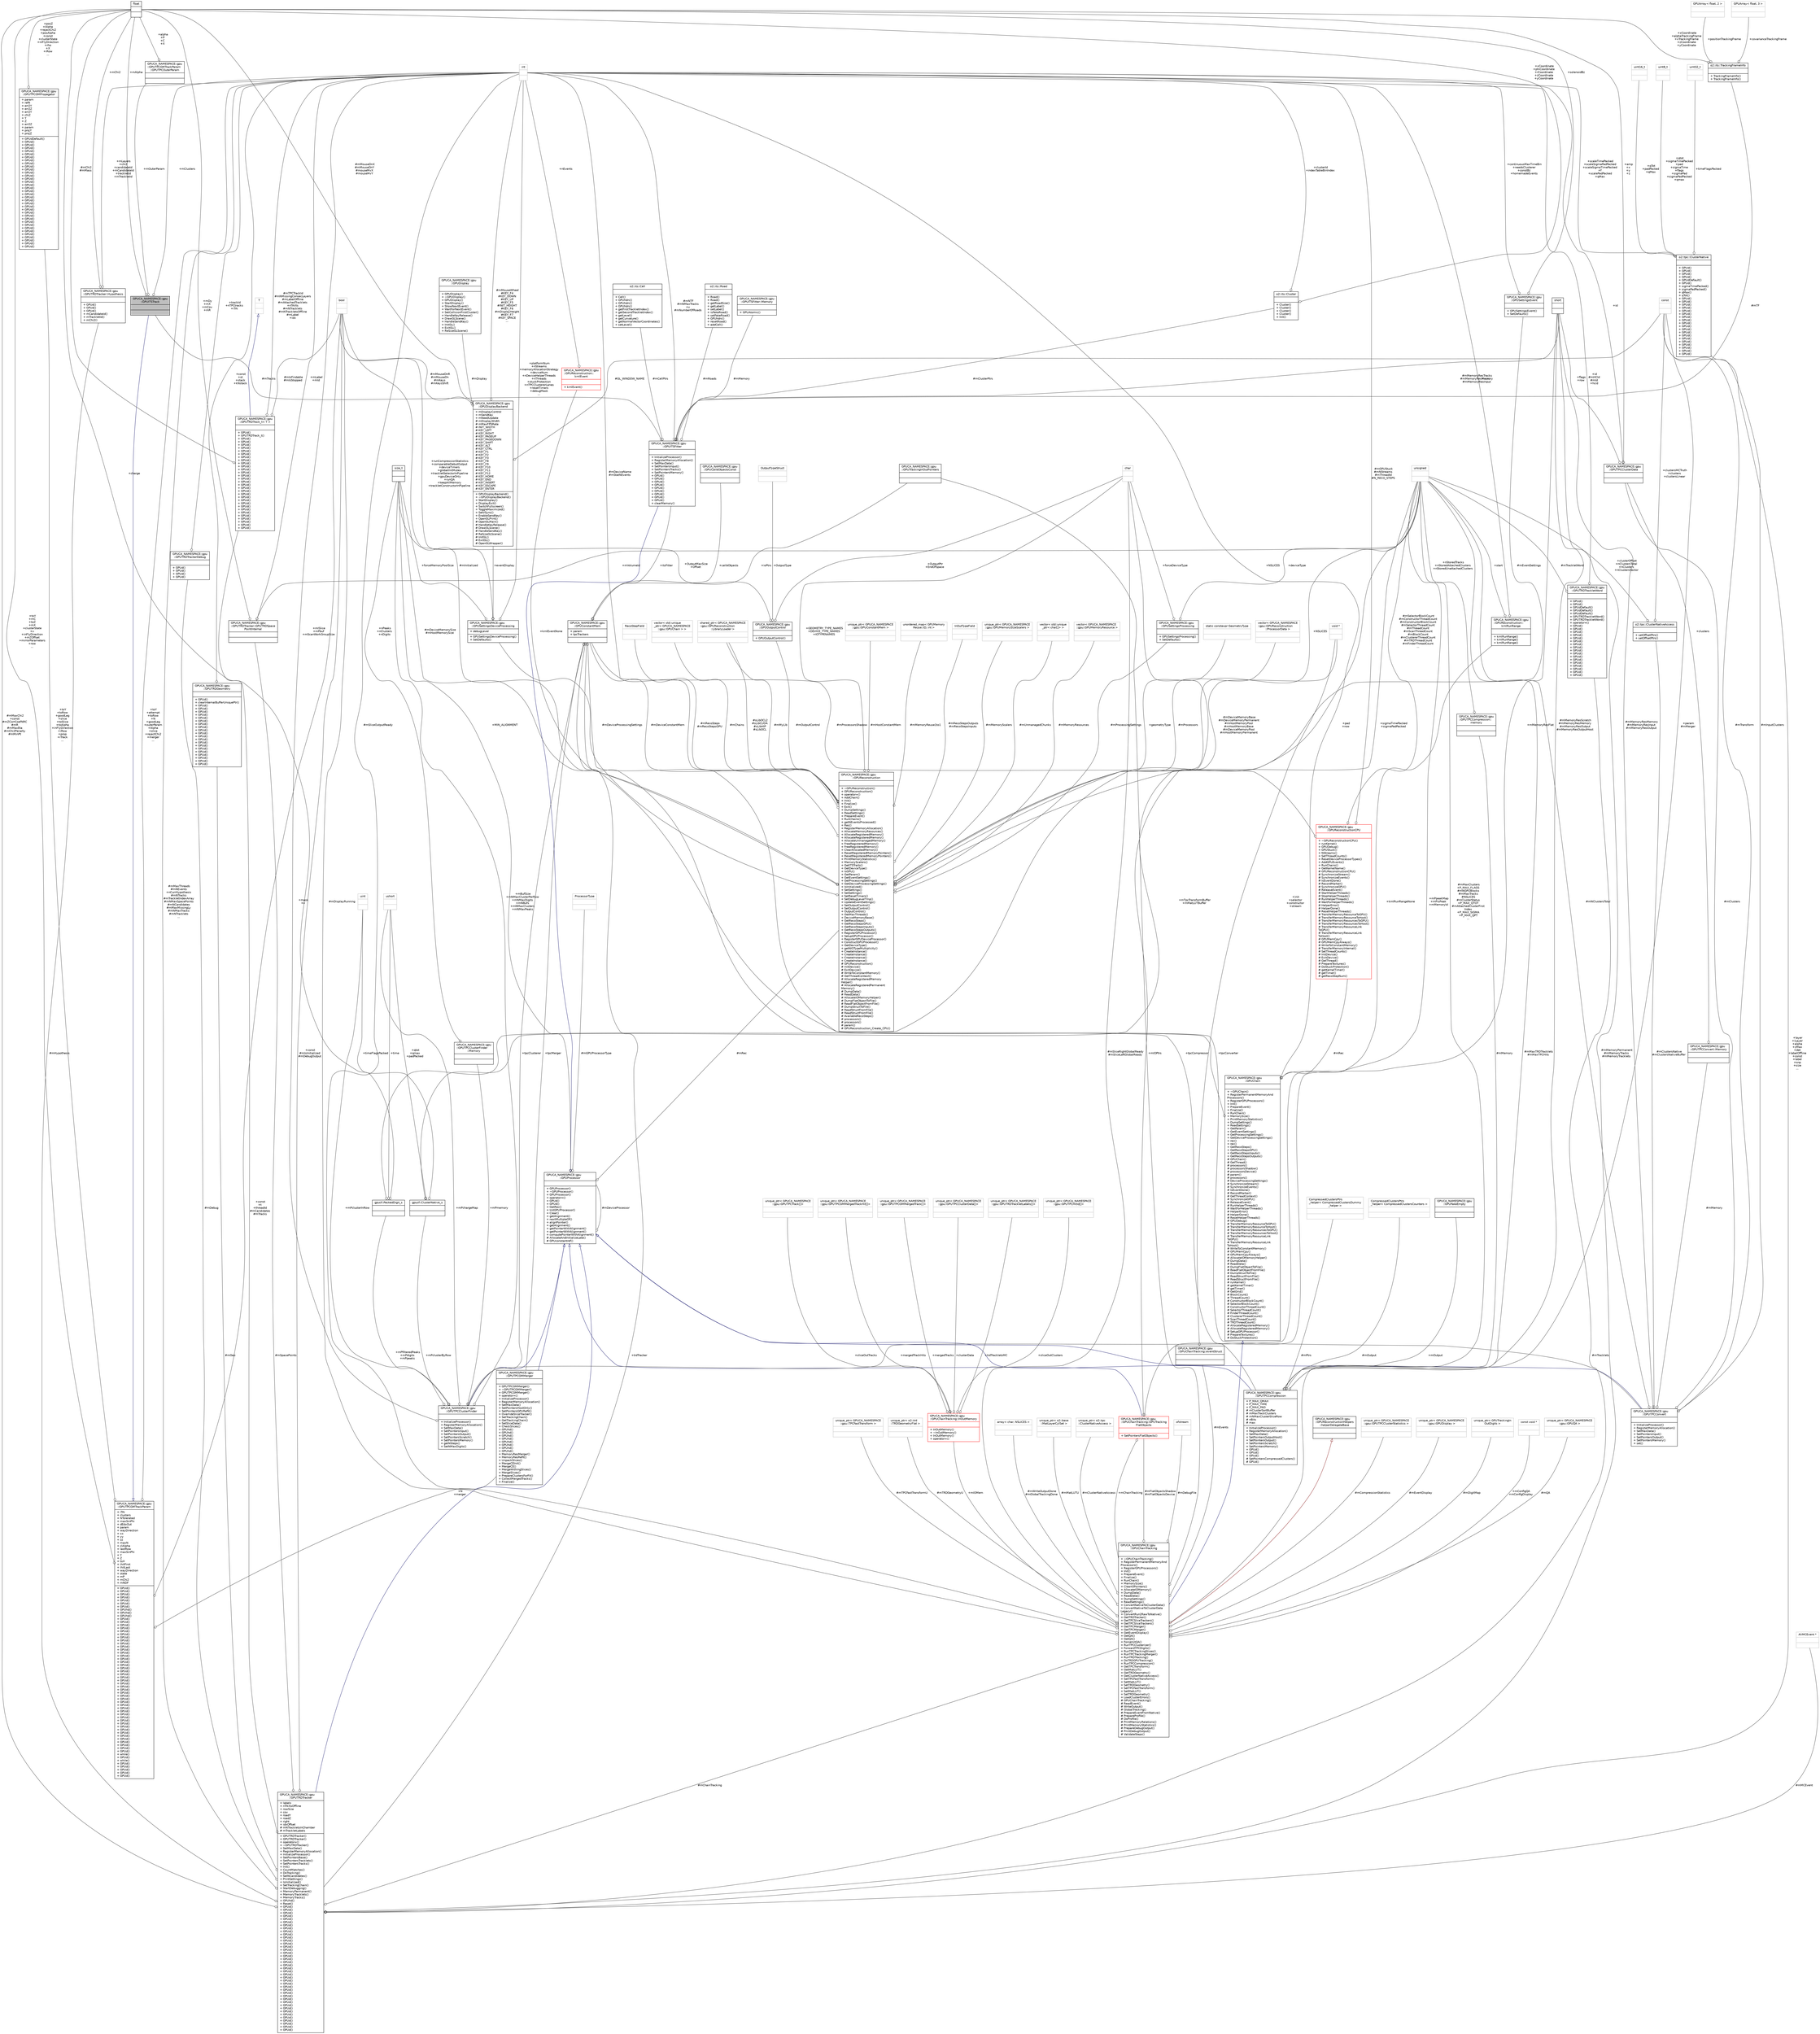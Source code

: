 digraph "GPUCA_NAMESPACE::gpu::GPUITSTrack"
{
 // INTERACTIVE_SVG=YES
  bgcolor="transparent";
  edge [fontname="Helvetica",fontsize="10",labelfontname="Helvetica",labelfontsize="10"];
  node [fontname="Helvetica",fontsize="10",shape=record];
  Node1 [label="{GPUCA_NAMESPACE::gpu\l::GPUITSTrack\n||}",height=0.2,width=0.4,color="black", fillcolor="grey75", style="filled", fontcolor="black"];
  Node2 -> Node1 [dir="back",color="midnightblue",fontsize="10",style="solid",arrowtail="onormal",fontname="Helvetica"];
  Node2 [label="{GPUCA_NAMESPACE::gpu\l::GPUTPCGMTrackParam\n|+ iTrk\l+ clusters\l+ NTolerated\l+ maxSinPhi\l+ dEdxOut\l+ param\l+ wayDirection\l+ xx\l+ yy\l+ zz\l+ maxN\l+ clAlpha\l+ lastRow\l+ maxSinPhi\l+ Y\l+ Z\l+ toX\l+ ihitFirst\l+ ihitLast\l+ wayDirection\l+ state\l+ mP\l+ mChi2\l+ mNDF\l|+ GPUd()\l+ GPUd()\l+ GPUd()\l+ GPUd()\l+ GPUd()\l+ GPUd()\l+ GPUd()\l+ GPUhd()\l+ GPUhd()\l+ GPUhd()\l+ GPUd()\l+ GPUd()\l+ GPUd()\l+ GPUd()\l+ GPUd()\l+ GPUd()\l+ GPUd()\l+ GPUd()\l+ GPUd()\l+ GPUd()\l+ GPUd()\l+ GPUd()\l+ GPUd()\l+ GPUd()\l+ GPUd()\l+ GPUd()\l+ GPUd()\l+ GPUd()\l+ GPUd()\l+ GPUd()\l+ GPUd()\l+ GPUd()\l+ GPUd()\l+ GPUd()\l+ GPUd()\l+ GPUd()\l+ GPUd()\l+ GPUd()\l+ GPUd()\l+ GPUd()\l+ GPUd()\l+ GPUd()\l+ GPUd()\l+ GPUd()\l+ GPUd()\l+ GPUd()\l+ GPUd()\l+ GPUd()\l+ GPUd()\l+ GPUd()\l+ GPUd()\l+ GPUd()\l+ GPUd()\l+ GPUd()\l+ while()\l+ GPUd()\l+ while()\l+ GPUd()\l+ GPUd()\l+ GPUd()\l+ GPUd()\l+ GPUd()\l}",height=0.2,width=0.4,color="black",URL="$df/df6/classGPUCA__NAMESPACE_1_1gpu_1_1GPUTPCGMTrackParam.html"];
  Node3 -> Node2 [color="grey25",fontsize="10",style="solid",label=" +toY\n+toRow\n+goodLeg\n+slice\n+toSlice\n+toAlpha\n+inFlyDirection\n+iRow\n+prop\n+iTrack\n..." ,arrowhead="odiamond",fontname="Helvetica"];
  Node3 [label="{GPUCA_NAMESPACE::gpu\l::GPUTPCGMPropagator\n|+ param\l+ refit\l+ err2Y\l+ err2Z\l+ err2Y\l+ chiZ\l+ Y\l+ Z\l+ err2Z\l+ param\l+ projY\l+ projZ\l|+ GPUdDefault()\l+ GPUd()\l+ GPUd()\l+ GPUd()\l+ GPUd()\l+ GPUd()\l+ GPUd()\l+ GPUd()\l+ GPUd()\l+ GPUd()\l+ GPUd()\l+ GPUd()\l+ GPUd()\l+ GPUd()\l+ GPUd()\l+ GPUd()\l+ GPUd()\l+ GPUd()\l+ GPUd()\l+ GPUd()\l+ GPUd()\l+ GPUd()\l+ GPUd()\l+ GPUd()\l+ GPUd()\l+ GPUd()\l+ GPUd()\l+ GPUd()\l+ GPUd()\l+ GPUd()\l+ GPUd()\l+ GPUd()\l+ GPUd()\l+ GPUd()\l+ GPUd()\l+ GPUd()\l}",height=0.2,width=0.4,color="black",URL="$d8/d01/classGPUCA__NAMESPACE_1_1gpu_1_1GPUTPCGMPropagator.html"];
  Node4 -> Node3 [color="grey25",fontsize="10",style="solid",label=" +posZ\n+Alpha\n+rejectChi2\n+posAlpha\n+const\n+clusterState\n+inFlyDirection\n+rho\n+X\n+iRow\n..." ,arrowhead="odiamond",fontname="Helvetica"];
  Node4 [label="{float\n||}",height=0.2,width=0.4,color="black",URL="$d4/dc3/classfloat.html"];
  Node4 -> Node2 [color="grey25",fontsize="10",style="solid",label=" +toY\n+mC\n+toZ\n+mX\n+clusterState\n+v\n+inFlyDirection\n+mZOffset\n+mirrorParameters\n+row\n..." ,arrowhead="odiamond",fontname="Helvetica"];
  Node5 -> Node2 [color="grey25",fontsize="10",style="solid",label=" +toY\n+attempt\n+toRow\n+N\n+goodLeg\n+outerParam\n+Alpha\n+slice\n+rejectChi2\n+merger\n..." ,arrowhead="odiamond",fontname="Helvetica"];
  Node5 [label="{int\n||}",height=0.2,width=0.4,color="grey75"];
  Node6 -> Node2 [color="grey25",fontsize="10",style="solid",label=" +mask\n+v" ,arrowhead="odiamond",fontname="Helvetica"];
  Node6 [label="{bool\n||}",height=0.2,width=0.4,color="grey75"];
  Node7 -> Node2 [color="grey25",fontsize="10",style="solid",label=" +N\n+merger" ,arrowhead="odiamond",fontname="Helvetica"];
  Node7 [label="{GPUCA_NAMESPACE::gpu\l::GPUTPCGMMerger\n||+ GPUTPCGMMerger()\l+ ~GPUTPCGMMerger()\l+ GPUTPCGMMerger()\l+ operator=()\l+ InitializeProcessor()\l+ RegisterMemoryAllocation()\l+ SetMaxData()\l+ SetPointersHostOnly()\l+ SetPointersGPURefit()\l+ OverrideSliceTracker()\l+ SetTrackingChain()\l+ GetTrackingChain()\l+ SetSliceData()\l+ CheckSlices()\l+ GPUhd()\l+ GPUhd()\l+ GPUhd()\l+ GPUhd()\l+ GPUhd()\l+ GPUhd()\l+ GPUhd()\l+ GPUhd()\l+ MemoryResMerger()\l+ MemoryResRefit()\l+ UnpackSlices()\l+ MergeCEInit()\l+ MergeCE()\l+ MergeWithingSlices()\l+ MergeSlices()\l+ PrepareClustersForFit()\l+ CollectMergedTracks()\l+ Finalize()\l}",height=0.2,width=0.4,color="black",URL="$d5/d35/classGPUCA__NAMESPACE_1_1gpu_1_1GPUTPCGMMerger.html"];
  Node8 -> Node7 [dir="back",color="midnightblue",fontsize="10",style="solid",arrowtail="onormal",fontname="Helvetica"];
  Node8 [label="{GPUCA_NAMESPACE::gpu\l::GPUProcessor\n||+ GPUProcessor()\l+ ~GPUProcessor()\l+ GPUProcessor()\l+ operator=()\l+ GPUd()\l+ GPUd()\l+ GetRec()\l+ InitGPUProcessor()\l+ Clear()\l+ getAlignment()\l+ nextMultipleOf()\l+ alignPointer()\l+ getAlignment()\l+ getPointerWithAlignment()\l+ getPointerWithAlignment()\l+ computePointerWithAlignment()\l# AllocateAndInitializeLate()\l# GPUconstantref()\l}",height=0.2,width=0.4,color="black",URL="$d0/dd7/classGPUCA__NAMESPACE_1_1gpu_1_1GPUProcessor.html"];
  Node9 -> Node8 [color="grey25",fontsize="10",style="solid",label=" #mRec" ,arrowhead="odiamond",fontname="Helvetica"];
  Node9 [label="{GPUCA_NAMESPACE::gpu\l::GPUReconstruction\n||+ ~GPUReconstruction()\l+ GPUReconstruction()\l+ operator=()\l+ AddChain()\l+ Init()\l+ Finalize()\l+ Exit()\l+ DumpSettings()\l+ ReadSettings()\l+ PrepareEvent()\l+ RunChains()\l+ getNEventsProcessed()\l+ Res()\l+ RegisterMemoryAllocation()\l+ AllocateMemoryResources()\l+ AllocateRegisteredMemory()\l+ AllocateRegisteredMemory()\l+ AllocateUnmanagedMemory()\l+ FreeRegisteredMemory()\l+ FreeRegisteredMemory()\l+ ClearAllocatedMemory()\l+ ResetRegisteredMemoryPointers()\l+ ResetRegisteredMemoryPointers()\l+ PrintMemoryStatistics()\l+ MemoryScalers()\l+ GetITSTraits()\l+ GetDeviceType()\l+ IsGPU()\l+ GetParam()\l+ GetEventSettings()\l+ GetProcessingSettings()\l+ GetDeviceProcessingSettings()\l+ IsInitialized()\l+ SetSettings()\l+ SetSettings()\l+ SetResetTimers()\l+ SetDebugLevelTmp()\l+ UpdateEventSettings()\l+ SetOutputControl()\l+ SetOutputControl()\l+ OutputControl()\l+ GetMaxThreads()\l+ DeviceMemoryBase()\l+ GetRecoSteps()\l+ GetRecoStepsGPU()\l+ GetRecoStepsInputs()\l+ GetRecoStepsOutputs()\l+ RegisterGPUProcessor()\l+ SetupGPUProcessor()\l+ RegisterGPUDeviceProcessor()\l+ ConstructGPUProcessor()\l+ GetDeviceType()\l+ getNIOTypeMultiplicity()\l+ CreateInstance()\l+ CreateInstance()\l+ CreateInstance()\l+ CreateInstance()\l# GPUReconstruction()\l# InitDevice()\l# ExitDevice()\l# WriteToConstantMemory()\l# GetThreadContext()\l# AllocateRegisteredMemory\lHelper()\l# AllocateRegisteredPermanent\lMemory()\l# DumpData()\l# ReadData()\l# AllocateIOMemoryHelper()\l# DumpFlatObjectToFile()\l# ReadFlatObjectFromFile()\l# DumpStructToFile()\l# ReadStructFromFile()\l# ReadStructFromFile()\l# AvailableRecoSteps()\l# processors()\l# processors()\l# param()\l# GPUReconstruction_Create_CPU()\l}",height=0.2,width=0.4,color="black",URL="$d6/df4/classGPUCA__NAMESPACE_1_1gpu_1_1GPUReconstruction.html"];
  Node10 -> Node9 [color="grey25",fontsize="10",style="solid",label=" #mUnmanagedChunks" ,arrowhead="odiamond",fontname="Helvetica"];
  Node10 [label="{vector\< std::unique\l_ptr\< char[]\> \>\n||}",height=0.2,width=0.4,color="grey75"];
  Node11 -> Node9 [color="grey25",fontsize="10",style="solid",label=" #mMemoryResources" ,arrowhead="odiamond",fontname="Helvetica"];
  Node11 [label="{vector\< GPUCA_NAMESPACE\l::gpu::GPUMemoryResource \>\n||}",height=0.2,width=0.4,color="grey75"];
  Node12 -> Node9 [color="grey25",fontsize="10",style="solid",label=" #sLibOCL2\n#sLibCUDA\n#sLibHIP\n#sLibOCL" ,arrowhead="odiamond",fontname="Helvetica"];
  Node12 [label="{shared_ptr\< GPUCA_NAMESPACE\l::gpu::GPUReconstruction\l::LibraryLoader \>\n||}",height=0.2,width=0.4,color="grey75"];
  Node13 -> Node9 [color="grey25",fontsize="10",style="solid",label=" #mDeviceProcessingSettings" ,arrowhead="odiamond",fontname="Helvetica"];
  Node13 [label="{GPUCA_NAMESPACE::gpu\l::GPUSettingsDeviceProcessing\n|+ debugLevel\l|+ GPUSettingsDeviceProcessing()\l+ SetDefaults()\l}",height=0.2,width=0.4,color="black",URL="$dd/d45/structGPUCA__NAMESPACE_1_1gpu_1_1GPUSettingsDeviceProcessing.html"];
  Node14 -> Node13 [color="grey25",fontsize="10",style="solid",label=" +forceMemoryPoolSize" ,arrowhead="odiamond",fontname="Helvetica"];
  Node14 [label="{size_t\n||}",height=0.2,width=0.4,color="black",URL="$dd/de2/classsize__t.html"];
  Node5 -> Node13 [color="grey25",fontsize="10",style="solid",label=" +platformNum\n+nStreams\n+memoryAllocationStrategy\n+deviceNum\n+nDeviceHelperThreads\n+nThreads\n+stuckProtection\n+nTPCClustererLanes\n+resetTimers\n+debugMask\n..." ,arrowhead="odiamond",fontname="Helvetica"];
  Node6 -> Node13 [color="grey25",fontsize="10",style="solid",label=" +runCompressionStatistics\n+comparableDebutOutput\n+deviceTimers\n+globalInitMutex\n+trackletSelectorInPipeline\n+gpuDeviceOnly\n+runQA\n+keepAllMemory\n+trackletConstructorInPipeline" ,arrowhead="odiamond",fontname="Helvetica"];
  Node15 -> Node13 [color="grey25",fontsize="10",style="solid",label=" +eventDisplay" ,arrowhead="odiamond",fontname="Helvetica"];
  Node15 [label="{GPUCA_NAMESPACE::gpu\l::GPUDisplayBackend\n|+ mDisplayControl\l+ mSendKey\l+ mNeedUpdate\l# mDisplayWidth\l# mMaxFPSRate\l# INIT_WIDTH\l# KEY_LEFT\l# KEY_RIGHT\l# KEY_PAGEUP\l# KEY_PAGEDOWN\l# KEY_SHIFT\l# KEY_ALT\l# KEY_CTRL\l# KEY_F1\l# KEY_F2\l# KEY_F3\l# KEY_F8\l# KEY_F9\l# KEY_F10\l# KEY_F11\l# KEY_F12\l# KEY_HOME\l# KEY_END\l# KEY_INSERT\l# KEY_ESCAPE\l# KEY_ENTER\l|+ GPUDisplayBackend()\l+ ~GPUDisplayBackend()\l+ StartDisplay()\l+ DisplayExit()\l+ SwitchFullscreen()\l+ ToggleMaximized()\l+ SetVSync()\l+ EnableSendKey()\l+ OpenGLPrint()\l# OpenGLMain()\l# HandleKeyRelease()\l# DrawGLScene()\l# HandleSendKey()\l# ReSizeGLScene()\l# InitGL()\l# ExitGL()\l# OpenGLWrapper()\l}",height=0.2,width=0.4,color="black",URL="$d6/d42/classGPUCA__NAMESPACE_1_1gpu_1_1GPUDisplayBackend.html"];
  Node4 -> Node15 [color="grey25",fontsize="10",style="solid",label=" #mMouseDnX\n#mMouseDnY\n#mouseMvX\n#mouseMvY" ,arrowhead="odiamond",fontname="Helvetica"];
  Node16 -> Node15 [color="grey25",fontsize="10",style="solid",label=" #mDisplay" ,arrowhead="odiamond",fontname="Helvetica"];
  Node16 [label="{GPUCA_NAMESPACE::gpu\l::GPUDisplay\n||+ GPUDisplay()\l+ ~GPUDisplay()\l+ GPUDisplay()\l+ StartDisplay()\l+ ShowNextEvent()\l+ WaitForNextEvent()\l+ SetCollisionFirstCluster()\l+ HandleKeyRelease()\l+ DrawGLScene()\l+ HandleSendKey()\l+ InitGL()\l+ ExitGL()\l+ ReSizeGLScene()\l}",height=0.2,width=0.4,color="black",URL="$d9/dda/classGPUCA__NAMESPACE_1_1gpu_1_1GPUDisplay.html"];
  Node5 -> Node15 [color="grey25",fontsize="10",style="solid",label=" #mMouseWheel\n#KEY_F4\n#KEY_DOWN\n#KEY_UP\n#KEY_F5\n#INIT_HEIGHT\n#KEY_F6\n#mDisplayHeight\n#KEY_F7\n#KEY_SPACE\n..." ,arrowhead="odiamond",fontname="Helvetica"];
  Node6 -> Node15 [color="grey25",fontsize="10",style="solid",label=" #mMouseDnR\n#mMouseDn\n#mKeys\n#mKeysShift" ,arrowhead="odiamond",fontname="Helvetica"];
  Node17 -> Node15 [color="grey25",fontsize="10",style="solid",label=" #GL_WINDOW_NAME" ,arrowhead="odiamond",fontname="Helvetica"];
  Node17 [label="{const\n||}",height=0.2,width=0.4,color="grey75"];
  Node18 -> Node9 [color="grey25",fontsize="10",style="solid",label=" #mHostConstantMem" ,arrowhead="odiamond",fontname="Helvetica"];
  Node18 [label="{unique_ptr\< GPUCA_NAMESPACE\l::gpu::GPUConstantMem \>\n||}",height=0.2,width=0.4,color="grey75"];
  Node19 -> Node9 [color="grey25",fontsize="10",style="solid",label=" #mMemoryReuse1to1" ,arrowhead="odiamond",fontname="Helvetica"];
  Node19 [label="{unordered_map\< GPUMemory\lReuse::ID, int \>\n||}",height=0.2,width=0.4,color="grey75"];
  Node20 -> Node9 [color="grey25",fontsize="10",style="solid",label=" #mRecoStepsOutputs\n#mRecoStepsInputs" ,arrowhead="odiamond",fontname="Helvetica"];
  Node20 [label="{InOutTypeField\n||}",height=0.2,width=0.4,color="grey75"];
  Node21 -> Node9 [color="grey25",fontsize="10",style="solid",label=" #mMemoryScalers" ,arrowhead="odiamond",fontname="Helvetica"];
  Node21 [label="{unique_ptr\< GPUCA_NAMESPACE\l::gpu::GPUMemorySizeScalers \>\n||}",height=0.2,width=0.4,color="grey75"];
  Node22 -> Node9 [color="grey25",fontsize="10",style="solid",label=" #mOutputControl" ,arrowhead="odiamond",fontname="Helvetica"];
  Node22 [label="{GPUCA_NAMESPACE::gpu\l::GPUOutputControl\n||+ GPUOutputControl()\l}",height=0.2,width=0.4,color="black",URL="$d4/d7c/structGPUCA__NAMESPACE_1_1gpu_1_1GPUOutputControl.html"];
  Node23 -> Node22 [color="grey25",fontsize="10",style="solid",label=" +OutputPtr\n+EndOfSpace" ,arrowhead="odiamond",fontname="Helvetica"];
  Node23 [label="{char\n||}",height=0.2,width=0.4,color="grey75"];
  Node14 -> Node22 [color="grey25",fontsize="10",style="solid",label=" +OutputMaxSize\n+Offset" ,arrowhead="odiamond",fontname="Helvetica"];
  Node24 -> Node22 [color="grey25",fontsize="10",style="solid",label=" +OutputType" ,arrowhead="odiamond",fontname="Helvetica"];
  Node24 [label="{OutputTypeStruct\n||}",height=0.2,width=0.4,color="grey75"];
  Node23 -> Node9 [color="grey25",fontsize="10",style="solid",label=" +GEOMETRY_TYPE_NAMES\n+DEVICE_TYPE_NAMES\n+IOTYPENAMES" ,arrowhead="odiamond",fontname="Helvetica"];
  Node12 -> Node9 [color="grey25",fontsize="10",style="solid",label=" #mMyLib" ,arrowhead="odiamond",fontname="Helvetica"];
  Node25 -> Node9 [color="grey25",fontsize="10",style="solid",label=" #mEventSettings" ,arrowhead="odiamond",fontname="Helvetica"];
  Node25 [label="{GPUCA_NAMESPACE::gpu\l::GPUSettingsEvent\n||+ GPUSettingsEvent()\l+ SetDefaults()\l}",height=0.2,width=0.4,color="black",URL="$d0/d50/structGPUCA__NAMESPACE_1_1gpu_1_1GPUSettingsEvent.html"];
  Node4 -> Node25 [color="grey25",fontsize="10",style="solid",label=" +solenoidBz" ,arrowhead="odiamond",fontname="Helvetica"];
  Node5 -> Node25 [color="grey25",fontsize="10",style="solid",label=" +continuousMaxTimeBin\n+needsClusterer\n+constBz\n+homemadeEvents" ,arrowhead="odiamond",fontname="Helvetica"];
  Node14 -> Node9 [color="grey25",fontsize="10",style="solid",label=" #mDeviceMemorySize\n#mHostMemorySize" ,arrowhead="odiamond",fontname="Helvetica"];
  Node26 -> Node9 [color="grey25",fontsize="10",style="solid",label=" #mDeviceConstantMem" ,arrowhead="odiamond",fontname="Helvetica"];
  Node26 [label="{GPUCA_NAMESPACE::gpu\l::GPUConstantMem\n|+ param\l+ tpcTrackers\l|}",height=0.2,width=0.4,color="black",URL="$dc/d57/structGPUCA__NAMESPACE_1_1gpu_1_1GPUConstantMem.html"];
  Node27 -> Node26 [color="grey25",fontsize="10",style="solid",label=" +tpcClusterer" ,arrowhead="odiamond",fontname="Helvetica"];
  Node27 [label="{GPUCA_NAMESPACE::gpu\l::GPUTPCClusterFinder\n||+ InitializeProcessor()\l+ RegisterMemoryAllocation()\l+ SetMaxData()\l+ SetPointersInput()\l+ SetPointersOutput()\l+ SetPointersScratch()\l+ SetPointersMemory()\l+ getNSteps()\l+ SetNMaxDigits()\l}",height=0.2,width=0.4,color="black",URL="$da/dac/classGPUCA__NAMESPACE_1_1gpu_1_1GPUTPCClusterFinder.html"];
  Node8 -> Node27 [dir="back",color="midnightblue",fontsize="10",style="solid",arrowtail="onormal",fontname="Helvetica"];
  Node28 -> Node27 [color="grey25",fontsize="10",style="solid",label=" +mPmemory" ,arrowhead="odiamond",fontname="Helvetica"];
  Node28 [label="{GPUCA_NAMESPACE::gpu\l::GPUTPCClusterFinder\l::Memory\n||}",height=0.2,width=0.4,color="black",URL="$d6/d9c/structGPUCA__NAMESPACE_1_1gpu_1_1GPUTPCClusterFinder_1_1Memory.html"];
  Node14 -> Node28 [color="grey25",fontsize="10",style="solid",label=" +nPeaks\n+nClusters\n+nDigits" ,arrowhead="odiamond",fontname="Helvetica"];
  Node14 -> Node27 [color="grey25",fontsize="10",style="solid",label=" +mBufSize\n+mNMaxClusterPerRow\n+mNMaxDigits\n+mNBufs\n+mNMaxClusters\n+mNMaxPeaks" ,arrowhead="odiamond",fontname="Helvetica"];
  Node29 -> Node27 [color="grey25",fontsize="10",style="solid",label=" +mPchargeMap" ,arrowhead="odiamond",fontname="Helvetica"];
  Node29 [label="{ushort\n||}",height=0.2,width=0.4,color="grey75"];
  Node5 -> Node27 [color="grey25",fontsize="10",style="solid",label=" +mISlice\n+mPbuf\n+mScanWorkGroupSize" ,arrowhead="odiamond",fontname="Helvetica"];
  Node30 -> Node27 [color="grey25",fontsize="10",style="solid",label=" +mPclusterInRow" ,arrowhead="odiamond",fontname="Helvetica"];
  Node30 [label="{uint\n||}",height=0.2,width=0.4,color="grey75"];
  Node31 -> Node27 [color="grey25",fontsize="10",style="solid",label=" +mPfilteredPeaks\n+mPdigits\n+mPpeaks" ,arrowhead="odiamond",fontname="Helvetica"];
  Node31 [label="{gpucf::PackedDigit_s\n||}",height=0.2,width=0.4,color="black",URL="$dd/d31/structgpucf_1_1PackedDigit__s.html",tooltip="defined(SHARED_TPC_H) "];
  Node4 -> Node31 [color="grey25",fontsize="10",style="solid",label=" +charge" ,arrowhead="odiamond",fontname="Helvetica"];
  Node29 -> Node31 [color="grey25",fontsize="10",style="solid",label=" +time" ,arrowhead="odiamond",fontname="Helvetica"];
  Node32 -> Node31 [color="grey25",fontsize="10",style="solid",label=" +pad\n+row" ,arrowhead="odiamond",fontname="Helvetica"];
  Node32 [label="{unsigned\n||}",height=0.2,width=0.4,color="grey75"];
  Node32 -> Node27 [color="grey25",fontsize="10",style="solid",label=" +mPpeakMap\n+mPisPeak\n+mMemoryId" ,arrowhead="odiamond",fontname="Helvetica"];
  Node33 -> Node27 [color="grey25",fontsize="10",style="solid",label=" +mPclusterByRow" ,arrowhead="odiamond",fontname="Helvetica"];
  Node33 [label="{gpucf::ClusterNative_s\n||}",height=0.2,width=0.4,color="black",URL="$dd/d1f/structgpucf_1_1ClusterNative__s.html"];
  Node29 -> Node33 [color="grey25",fontsize="10",style="solid",label=" +qtot\n+qmax\n+padPacked" ,arrowhead="odiamond",fontname="Helvetica"];
  Node30 -> Node33 [color="grey25",fontsize="10",style="solid",label=" +timeFlagsPacked" ,arrowhead="odiamond",fontname="Helvetica"];
  Node32 -> Node33 [color="grey25",fontsize="10",style="solid",label=" +sigmaTimePacked\n+sigmaPadPacked" ,arrowhead="odiamond",fontname="Helvetica"];
  Node34 -> Node26 [color="grey25",fontsize="10",style="solid",label=" +itsFitter" ,arrowhead="odiamond",fontname="Helvetica"];
  Node34 [label="{GPUCA_NAMESPACE::gpu\l::GPUITSFitter\n||+ InitializeProcessor()\l+ RegisterMemoryAllocation()\l+ SetMaxData()\l+ SetPointersInput()\l+ SetPointersTracks()\l+ SetPointersMemory()\l+ GPUd()\l+ GPUd()\l+ GPUd()\l+ GPUd()\l+ GPUd()\l+ GPUd()\l+ GPUd()\l+ GPUd()\l+ GPUd()\l+ clearMemory()\l}",height=0.2,width=0.4,color="black",URL="$d8/df8/classGPUCA__NAMESPACE_1_1gpu_1_1GPUITSFitter.html"];
  Node8 -> Node34 [dir="back",color="midnightblue",fontsize="10",style="solid",arrowtail="onormal",fontname="Helvetica"];
  Node35 -> Node34 [color="grey25",fontsize="10",style="solid",label=" #mClusterPtrs" ,arrowhead="odiamond",fontname="Helvetica"];
  Node35 [label="{o2::its::Cluster\n||+ Cluster()\l+ Cluster()\l+ Cluster()\l+ Cluster()\l+ Init()\l}",height=0.2,width=0.4,color="black",URL="$d6/de3/structo2_1_1its_1_1Cluster.html"];
  Node4 -> Node35 [color="grey25",fontsize="10",style="solid",label=" +xCoordinate\n+phiCoordinate\n+rCoordinate\n+zCoordinate\n+yCoordinate" ,arrowhead="odiamond",fontname="Helvetica"];
  Node5 -> Node35 [color="grey25",fontsize="10",style="solid",label=" +clusterId\n+indexTableBinIndex" ,arrowhead="odiamond",fontname="Helvetica"];
  Node36 -> Node34 [color="grey25",fontsize="10",style="solid",label=" #mRoads" ,arrowhead="odiamond",fontname="Helvetica"];
  Node36 [label="{o2::its::Road\n||+ Road()\l+ Road()\l+ getRoadSize()\l+ getLabel()\l+ setLabel()\l+ isFakeRoad()\l+ setFakeRoad()\l+ GPUhdni()\l+ resetRoad()\l+ addCell()\l}",height=0.2,width=0.4,color="black",URL="$d2/d7f/classo2_1_1its_1_1Road.html"];
  Node37 -> Node34 [color="grey25",fontsize="10",style="solid",label=" #mMemory" ,arrowhead="odiamond",fontname="Helvetica"];
  Node37 [label="{GPUCA_NAMESPACE::gpu\l::GPUITSFitter::Memory\n||+ GPUAtomic()\l}",height=0.2,width=0.4,color="black",URL="$dc/ddc/structGPUCA__NAMESPACE_1_1gpu_1_1GPUITSFitter_1_1Memory.html"];
  Node38 -> Node34 [color="grey25",fontsize="10",style="solid",label=" #mTF" ,arrowhead="odiamond",fontname="Helvetica"];
  Node38 [label="{o2::its::TrackingFrameInfo\n||+ TrackingFrameInfo()\l+ TrackingFrameInfo()\l}",height=0.2,width=0.4,color="black",URL="$d2/d5f/structo2_1_1its_1_1TrackingFrameInfo.html"];
  Node39 -> Node38 [color="grey25",fontsize="10",style="solid",label=" +covarianceTrackingFrame" ,arrowhead="odiamond",fontname="Helvetica"];
  Node39 [label="{GPUArray\< float, 3 \>\n||}",height=0.2,width=0.4,color="grey75"];
  Node40 -> Node38 [color="grey25",fontsize="10",style="solid",label=" +positionTrackingFrame" ,arrowhead="odiamond",fontname="Helvetica"];
  Node40 [label="{GPUArray\< float, 2 \>\n||}",height=0.2,width=0.4,color="grey75"];
  Node4 -> Node38 [color="grey25",fontsize="10",style="solid",label=" +xCoordinate\n+alphaTrackingFrame\n+xTrackingFrame\n+zCoordinate\n+yCoordinate" ,arrowhead="odiamond",fontname="Helvetica"];
  Node41 -> Node34 [color="grey25",fontsize="10",style="solid",label=" #mMemoryResTracks\n#mMemoryResMemory\n#mMemoryResInput" ,arrowhead="odiamond",fontname="Helvetica"];
  Node41 [label="{short\n||}",height=0.2,width=0.4,color="black",URL="$dc/d10/classshort.html"];
  Node5 -> Node34 [color="grey25",fontsize="10",style="solid",label=" #mNTF\n#mNMaxTracks\n+v\n#mNumberOfRoads" ,arrowhead="odiamond",fontname="Helvetica"];
  Node1 -> Node34 [color="grey25",fontsize="10",style="solid",label=" #mTracks" ,arrowhead="odiamond",fontname="Helvetica"];
  Node42 -> Node34 [color="grey25",fontsize="10",style="solid",label=" #mCellPtrs" ,arrowhead="odiamond",fontname="Helvetica"];
  Node42 [label="{o2::its::Cell\n||+ Cell()\l+ GPUhdni()\l+ GPUhdni()\l+ GPUhdni()\l+ getFirstTrackletIndex()\l+ getSecondTrackletIndex()\l+ getLevel()\l+ getCurvature()\l+ getNormalVectorCoordinates()\l+ setLevel()\l}",height=0.2,width=0.4,color="black",URL="$dd/d89/classo2_1_1its_1_1Cell.html"];
  Node43 -> Node26 [color="grey25",fontsize="10",style="solid",label=" +ioPtrs" ,arrowhead="odiamond",fontname="Helvetica"];
  Node43 [label="{GPUCA_NAMESPACE::gpu\l::GPUTrackingInOutPointers\n||}",height=0.2,width=0.4,color="black",URL="$d2/d7f/structGPUCA__NAMESPACE_1_1gpu_1_1GPUTrackingInOutPointers.html"];
  Node44 -> Node26 [color="grey25",fontsize="10",style="solid",label=" +tpcConverter" ,arrowhead="odiamond",fontname="Helvetica"];
  Node44 [label="{GPUCA_NAMESPACE::gpu\l::GPUTPCConvert\n||+ InitializeProcessor()\l+ RegisterMemoryAllocation()\l+ SetMaxData()\l+ SetPointersInput()\l+ SetPointersOutput()\l+ SetPointersMemory()\l+ set()\l}",height=0.2,width=0.4,color="black",URL="$d3/d6f/classGPUCA__NAMESPACE_1_1gpu_1_1GPUTPCConvert.html"];
  Node8 -> Node44 [dir="back",color="midnightblue",fontsize="10",style="solid",arrowtail="onormal",fontname="Helvetica"];
  Node45 -> Node44 [color="grey25",fontsize="10",style="solid",label=" #mClustersNative\n#mClustersNativeBuffer" ,arrowhead="odiamond",fontname="Helvetica"];
  Node45 [label="{o2::tpc::ClusterNativeAccess\n||+ setOffsetPtrs()\l+ setOffsetPtrs()\l}",height=0.2,width=0.4,color="black",URL="$da/d95/structo2_1_1tpc_1_1ClusterNativeAccess.html"];
  Node32 -> Node45 [color="grey25",fontsize="10",style="solid",label=" +clusterOffset\n+nClustersTotal\n+nClusters\n+nClustersSector" ,arrowhead="odiamond",fontname="Helvetica"];
  Node17 -> Node45 [color="grey25",fontsize="10",style="solid",label=" +clustersMCTruth\n+clusters\n+clustersLinear" ,arrowhead="odiamond",fontname="Helvetica"];
  Node41 -> Node44 [color="grey25",fontsize="10",style="solid",label=" #mMemoryResMemory\n#mMemoryResInput\n#mMemoryResOutput" ,arrowhead="odiamond",fontname="Helvetica"];
  Node46 -> Node44 [color="grey25",fontsize="10",style="solid",label=" #mClusters" ,arrowhead="odiamond",fontname="Helvetica"];
  Node46 [label="{GPUCA_NAMESPACE::gpu\l::GPUTPCClusterData\n||}",height=0.2,width=0.4,color="black",URL="$de/d16/structGPUCA__NAMESPACE_1_1gpu_1_1GPUTPCClusterData.html"];
  Node4 -> Node46 [color="grey25",fontsize="10",style="solid",label=" +amp\n+x\n+y\n+z" ,arrowhead="odiamond",fontname="Helvetica"];
  Node41 -> Node46 [color="grey25",fontsize="10",style="solid",label=" +flags\n+row" ,arrowhead="odiamond",fontname="Helvetica"];
  Node5 -> Node46 [color="grey25",fontsize="10",style="solid",label=" +id" ,arrowhead="odiamond",fontname="Helvetica"];
  Node47 -> Node44 [color="grey25",fontsize="10",style="solid",label=" #mInputClusters" ,arrowhead="odiamond",fontname="Helvetica"];
  Node47 [label="{o2::tpc::ClusterNative\n||+ GPUd()\l+ GPUd()\l+ GPUd()\l+ GPUd()\l+ GPUdDefault()\l+ GPUd()\l+ sigmaTimePacked()\l+ sigmaPadPacked()\l+ qMax()\l+ qTot()\l+ GPUd()\l+ GPUd()\l+ GPUd()\l+ GPUd()\l+ GPUd()\l+ GPUd()\l+ GPUd()\l+ GPUd()\l+ GPUd()\l+ GPUd()\l+ GPUd()\l+ GPUd()\l+ GPUd()\l+ GPUd()\l+ GPUd()\l+ GPUd()\l+ GPUd()\l+ GPUd()\l+ GPUd()\l}",height=0.2,width=0.4,color="black",URL="$dc/dbc/structo2_1_1tpc_1_1ClusterNative.html"];
  Node48 -> Node47 [color="grey25",fontsize="10",style="solid",label=" +qTot\n+padPacked\n+qMax" ,arrowhead="odiamond",fontname="Helvetica"];
  Node48 [label="{uint16_t\n||}",height=0.2,width=0.4,color="grey75"];
  Node49 -> Node47 [color="grey25",fontsize="10",style="solid",label=" +qtot\n+sigmaTimePacked\n+pad\n+sigmaTime\n+flags\n+sigmaPad\n+sigmaPadPacked\n+qmax" ,arrowhead="odiamond",fontname="Helvetica"];
  Node49 [label="{uint8_t\n||}",height=0.2,width=0.4,color="grey75"];
  Node50 -> Node47 [color="grey25",fontsize="10",style="solid",label=" +timeFlagsPacked" ,arrowhead="odiamond",fontname="Helvetica"];
  Node50 [label="{uint32_t\n||}",height=0.2,width=0.4,color="grey75"];
  Node5 -> Node47 [color="grey25",fontsize="10",style="solid",label=" +scaleTimePacked\n+scaleSigmaPadPacked\n+scaleSigmaTimePacked\n+f\n+scalePadPacked\n+qMax" ,arrowhead="odiamond",fontname="Helvetica"];
  Node51 -> Node44 [color="grey25",fontsize="10",style="solid",label=" #mMemory" ,arrowhead="odiamond",fontname="Helvetica"];
  Node51 [label="{GPUCA_NAMESPACE::gpu\l::GPUTPCConvert::Memory\n||}",height=0.2,width=0.4,color="black",URL="$d4/d0e/structGPUCA__NAMESPACE_1_1gpu_1_1GPUTPCConvert_1_1Memory.html"];
  Node46 -> Node51 [color="grey25",fontsize="10",style="solid",label=" +clusters" ,arrowhead="odiamond",fontname="Helvetica"];
  Node32 -> Node44 [color="grey25",fontsize="10",style="solid",label=" #mNClustersTotal" ,arrowhead="odiamond",fontname="Helvetica"];
  Node17 -> Node44 [color="grey25",fontsize="10",style="solid",label=" #mTransform" ,arrowhead="odiamond",fontname="Helvetica"];
  Node52 -> Node26 [color="grey25",fontsize="10",style="solid",label=" +calibObjects" ,arrowhead="odiamond",fontname="Helvetica"];
  Node52 [label="{GPUCA_NAMESPACE::gpu\l::GPUCalibObjectsConst\n||}",height=0.2,width=0.4,color="black",URL="$d5/d6e/structGPUCA__NAMESPACE_1_1gpu_1_1GPUCalibObjectsConst.html"];
  Node53 -> Node26 [color="grey25",fontsize="10",style="solid",label=" +tpcCompressor" ,arrowhead="odiamond",fontname="Helvetica"];
  Node53 [label="{GPUCA_NAMESPACE::gpu\l::GPUTPCCompression\n|+ P_MAX_QMAX\l+ P_MAX_TIME\l+ P_MAX_PAD\l# mClusterSortBuffer\l# mMaxTrackClusters\l# mNMaxClusterSliceRow\l# nBits\l# max\l|+ InitializeProcessor()\l+ RegisterMemoryAllocation()\l+ SetMaxData()\l+ SetPointersOutputHost()\l+ SetPointersOutput()\l+ SetPointersScratch()\l+ SetPointersMemory()\l+ GPUd()\l+ GPUd()\l+ GPUd()\l# SetPointersCompressedClusters()\l# GPUd()\l}",height=0.2,width=0.4,color="black",URL="$d0/da0/classGPUCA__NAMESPACE_1_1gpu_1_1GPUTPCCompression.html"];
  Node8 -> Node53 [dir="back",color="midnightblue",fontsize="10",style="solid",arrowtail="onormal",fontname="Helvetica"];
  Node54 -> Node53 [color="grey25",fontsize="10",style="solid",label=" #mPtrs" ,arrowhead="odiamond",fontname="Helvetica"];
  Node54 [label="{CompressedClustersPtrs\l_helper\< CompressedClustersDummy\l_helper \>\n||}",height=0.2,width=0.4,color="grey75"];
  Node41 -> Node53 [color="grey25",fontsize="10",style="solid",label=" #mMemoryResScratch\n#mMemoryResMemory\n#mMemoryResOutput\n#mMemoryResOutputHost" ,arrowhead="odiamond",fontname="Helvetica"];
  Node55 -> Node53 [color="grey25",fontsize="10",style="solid",label=" #mMemory" ,arrowhead="odiamond",fontname="Helvetica"];
  Node55 [label="{GPUCA_NAMESPACE::gpu\l::GPUTPCCompression::\lmemory\n||}",height=0.2,width=0.4,color="black",URL="$d1/d52/structGPUCA__NAMESPACE_1_1gpu_1_1GPUTPCCompression_1_1memory.html"];
  Node32 -> Node55 [color="grey25",fontsize="10",style="solid",label=" +nStoredTracks\n+nStoredAttachedClusters\n+nStoredUnattachedClusters" ,arrowhead="odiamond",fontname="Helvetica"];
  Node56 -> Node53 [color="grey25",fontsize="10",style="solid",label=" #mOutput" ,arrowhead="odiamond",fontname="Helvetica"];
  Node56 [label="{CompressedClustersPtrs\l_helper\< CompressedClustersCounters \>\n||}",height=0.2,width=0.4,color="grey75"];
  Node57 -> Node53 [color="grey25",fontsize="10",style="solid",label=" +mOutput" ,arrowhead="odiamond",fontname="Helvetica"];
  Node57 [label="{GPUCA_NAMESPACE::gpu\l::GPUFakeEmpty\n||}",height=0.2,width=0.4,color="black",URL="$d7/ddf/classGPUCA__NAMESPACE_1_1gpu_1_1GPUFakeEmpty.html"];
  Node17 -> Node53 [color="grey25",fontsize="10",style="solid",label=" +param\n#mMerger" ,arrowhead="odiamond",fontname="Helvetica"];
  Node32 -> Node53 [color="grey25",fontsize="10",style="solid",label=" #mMaxClusters\n+P_MAX_FLAGS\n#mNGPUBlocks\n#mMaxTracks\n#NSLICES\n#mClusterStatus\n+P_MAX_QTOT\n#mAttachedClusterFirst\lIndex\n+P_MAX_SIGMA\n+P_MAX_QPT\n..." ,arrowhead="odiamond",fontname="Helvetica"];
  Node7 -> Node26 [color="grey25",fontsize="10",style="solid",label=" +tpcMerger" ,arrowhead="odiamond",fontname="Helvetica"];
  Node58 -> Node26 [color="grey25",fontsize="10",style="solid",label=" +trdTracker" ,arrowhead="odiamond",fontname="Helvetica"];
  Node58 [label="{GPUCA_NAMESPACE::gpu\l::GPUTRDTracker\n|+ labels\l+ nTrkltsOffline\l+ rowSize\l+ cov\l+ roadY\l+ roadZ\l+ right\l+ idxOffset\l# mNTrackletsInChamber\l# mTrackletLabels\l|+ GPUTRDTracker()\l+ GPUTRDTracker()\l+ operator=()\l+ ~GPUTRDTracker()\l+ SetMaxData()\l+ RegisterMemoryAllocation()\l+ InitializeProcessor()\l+ SetPointersBase()\l+ SetPointersTracklets()\l+ SetPointersTracks()\l+ Init()\l+ CountMatches()\l+ DoTracking()\l+ SetNCandidates()\l+ PrintSettings()\l+ IsInitialized()\l+ SetTrackingChain()\l+ StartDebugging()\l+ MemoryPermanent()\l+ MemoryTracklets()\l+ MemoryTracks()\l+ GPUhd()\l+ Reset()\l+ GPUd()\l+ GPUd()\l+ GPUd()\l+ GPUd()\l+ GPUd()\l+ GPUd()\l+ GPUd()\l+ GPUd()\l+ GPUd()\l+ GPUd()\l+ GPUd()\l+ GPUd()\l+ GPUd()\l+ GPUd()\l+ GPUd()\l+ GPUd()\l+ GPUd()\l+ GPUd()\l+ GPUd()\l+ GPUd()\l+ GPUd()\l+ GPUd()\l+ GPUd()\l+ GPUd()\l+ GPUd()\l+ GPUd()\l+ GPUd()\l+ GPUd()\l+ GPUd()\l+ GPUd()\l+ GPUd()\l+ GPUd()\l+ GPUd()\l+ GPUd()\l+ GPUd()\l+ GPUd()\l+ GPUd()\l+ GPUd()\l+ GPUd()\l+ GPUd()\l+ GPUd()\l}",height=0.2,width=0.4,color="black",URL="$d0/d77/classGPUCA__NAMESPACE_1_1gpu_1_1GPUTRDTracker.html"];
  Node8 -> Node58 [dir="back",color="midnightblue",fontsize="10",style="solid",arrowtail="onormal",fontname="Helvetica"];
  Node59 -> Node58 [color="grey25",fontsize="10",style="solid",label=" #mHypothesis" ,arrowhead="odiamond",fontname="Helvetica"];
  Node59 [label="{GPUCA_NAMESPACE::gpu\l::GPUTRDTracker::Hypothesis\n||+ GPUd()\l+ GPUd()\l+ GPUd()\l+ mCandidateId()\l+ mTrackletId()\l+ mChi2()\l}",height=0.2,width=0.4,color="black",URL="$de/d86/structGPUCA__NAMESPACE_1_1gpu_1_1GPUTRDTracker_1_1Hypothesis.html"];
  Node4 -> Node59 [color="grey25",fontsize="10",style="solid",label=" +mChi2" ,arrowhead="odiamond",fontname="Helvetica"];
  Node5 -> Node59 [color="grey25",fontsize="10",style="solid",label=" +mLayers\n+chi2\n+candidateId\n+mCandidateId\n+trackletId\n+mTrackletId" ,arrowhead="odiamond",fontname="Helvetica"];
  Node60 -> Node58 [color="grey25",fontsize="10",style="solid",label=" #mDebug" ,arrowhead="odiamond",fontname="Helvetica"];
  Node60 [label="{GPUCA_NAMESPACE::gpu\l::GPUTRDTrackerDebug\n||+ GPUd()\l+ GPUd()\l+ GPUd()\l+ GPUd()\l}",height=0.2,width=0.4,color="black",URL="$dd/d07/classGPUCA__NAMESPACE_1_1gpu_1_1GPUTRDTrackerDebug.html"];
  Node5 -> Node60 [color="grey25",fontsize="10",style="solid",label=" +trackId\n+nTPCtracks\n+iTrk" ,arrowhead="odiamond",fontname="Helvetica"];
  Node61 -> Node58 [color="grey25",fontsize="10",style="solid",label=" #mGeo" ,arrowhead="odiamond",fontname="Helvetica"];
  Node61 [label="{GPUCA_NAMESPACE::gpu\l::GPUTRDGeometry\n||+ GPUd()\l+ clearInternalBufferUniquePtr()\l+ GPUd()\l+ GPUd()\l+ GPUd()\l+ GPUd()\l+ GPUd()\l+ GPUd()\l+ GPUd()\l+ GPUd()\l+ GPUd()\l+ GPUd()\l+ GPUd()\l+ GPUd()\l+ GPUd()\l+ GPUd()\l+ GPUd()\l+ GPUd()\l+ GPUd()\l+ GPUd()\l+ GPUd()\l+ GPUd()\l}",height=0.2,width=0.4,color="black",URL="$d8/d19/classGPUCA__NAMESPACE_1_1gpu_1_1GPUTRDGeometry.html"];
  Node5 -> Node61 [color="grey25",fontsize="10",style="solid",label=" +const\n+st\n+stack\n+kNstack" ,arrowhead="odiamond",fontname="Helvetica"];
  Node62 -> Node58 [color="grey25",fontsize="10",style="solid",label=" #mTracklets" ,arrowhead="odiamond",fontname="Helvetica"];
  Node62 [label="{GPUCA_NAMESPACE::gpu\l::GPUTRDTrackletWord\n||+ GPUd()\l+ GPUd()\l+ GPUdDefault()\l+ GPUdDefault()\l+ GPUdDefault()\l+ GPUTRDTrackletWord()\l+ GPUTRDTrackletWord()\l+ operator=()\l+ GPUd()\l+ GPUd()\l+ GPUd()\l+ GPUd()\l+ GPUd()\l+ GPUd()\l+ GPUd()\l+ GPUd()\l+ GPUd()\l+ GPUd()\l+ GPUd()\l+ GPUd()\l+ GPUd()\l+ GPUd()\l+ GPUd()\l+ GPUd()\l+ GPUd()\l}",height=0.2,width=0.4,color="black",URL="$d6/d2b/classGPUCA__NAMESPACE_1_1gpu_1_1GPUTRDTrackletWord.html"];
  Node5 -> Node62 [color="grey25",fontsize="10",style="solid",label=" +id\n#mHCId\n#mId\n+hcid" ,arrowhead="odiamond",fontname="Helvetica"];
  Node32 -> Node62 [color="grey25",fontsize="10",style="solid",label=" #mTrackletWord" ,arrowhead="odiamond",fontname="Helvetica"];
  Node41 -> Node58 [color="grey25",fontsize="10",style="solid",label=" #mMemoryPermanent\n#mMemoryTracks\n#mMemoryTracklets" ,arrowhead="odiamond",fontname="Helvetica"];
  Node4 -> Node58 [color="grey25",fontsize="10",style="solid",label=" #mMaxChi2\n+const\n#mZCorrCoefNRC\n#mR\n#mMaxEta\n#mChi2Penalty\n#mMinPt" ,arrowhead="odiamond",fontname="Helvetica"];
  Node63 -> Node58 [color="grey25",fontsize="10",style="solid",label=" #mSpacePoints" ,arrowhead="odiamond",fontname="Helvetica"];
  Node63 [label="{GPUCA_NAMESPACE::gpu\l::GPUTRDTracker::GPUTRDSpace\lPointInternal\n||}",height=0.2,width=0.4,color="black",URL="$d9/d24/structGPUCA__NAMESPACE_1_1gpu_1_1GPUTRDTracker_1_1GPUTRDSpacePointInternal.html"];
  Node4 -> Node63 [color="grey25",fontsize="10",style="solid",label=" +mDy\n+mX\n+mCov\n+mR" ,arrowhead="odiamond",fontname="Helvetica"];
  Node5 -> Node63 [color="grey25",fontsize="10",style="solid",label=" +mLabel\n+mId" ,arrowhead="odiamond",fontname="Helvetica"];
  Node32 -> Node63 [color="grey25",fontsize="10",style="solid",label=" +mVolumeId" ,arrowhead="odiamond",fontname="Helvetica"];
  Node5 -> Node58 [color="grey25",fontsize="10",style="solid",label=" #mMaxThreads\n#mNEvents\n+nCurrHypothesis\n#mNTracks\n#mTrackletIndexArray\n#mNMaxSpacePoints\n#mNCandidates\n#mMaxMissingLy\n#mNMaxTracks\n#mNTracklets\n..." ,arrowhead="odiamond",fontname="Helvetica"];
  Node64 -> Node58 [color="grey25",fontsize="10",style="solid",label=" #mChainTracking" ,arrowhead="odiamond",fontname="Helvetica"];
  Node64 [label="{GPUCA_NAMESPACE::gpu\l::GPUChainTracking\n||+ ~GPUChainTracking()\l+ RegisterPermanentMemoryAnd\lProcessors()\l+ RegisterGPUProcessors()\l+ Init()\l+ PrepareEvent()\l+ Finalize()\l+ RunChain()\l+ MemorySize()\l+ ClearIOPointers()\l+ AllocateIOMemory()\l+ DumpData()\l+ ReadData()\l+ DumpSettings()\l+ ReadSettings()\l+ ConvertNativeToClusterData()\l+ ConvertNativeToClusterData\lLegacy()\l+ ConvertRun2RawToNative()\l+ GetTRDTracker()\l+ GetTPCSliceTrackers()\l+ GetTPCSliceTrackers()\l+ GetTPCMerger()\l+ GetTPCMerger()\l+ GetEventDisplay()\l+ GetQA()\l+ GetQA()\l+ ForceInitQA()\l+ RunTPCClusterizer()\l+ ForwardTPCDigits()\l+ RunTPCTrackingSlices()\l+ RunTPCTrackingMerger()\l+ RunTRDTracking()\l+ DoTRDGPUTracking()\l+ RunTPCCompression()\l+ GetTPCTransform()\l+ GetMatLUT()\l+ GetTRDGeometry()\l+ GetClusterNativeAccess()\l+ SetTPCFastTransform()\l+ SetMatLUT()\l+ SetTRDGeometry()\l+ SetTPCFastTransform()\l+ SetMatLUT()\l+ SetTRDGeometry()\l+ LoadClusterErrors()\l# GPUChainTracking()\l# ReadEvent()\l# WriteOutput()\l# GlobalTracking()\l# PrepareEventFromNative()\l# PrepareProfile()\l# DoProfile()\l# PrintMemoryRelations()\l# PrintMemoryStatistics()\l# PrepareDebugOutput()\l# PrintDebugOutput()\l# ValidateSteps()\l}",height=0.2,width=0.4,color="black",URL="$d5/d5f/classGPUCA__NAMESPACE_1_1gpu_1_1GPUChainTracking.html"];
  Node65 -> Node64 [dir="back",color="midnightblue",fontsize="10",style="solid",arrowtail="onormal",fontname="Helvetica"];
  Node65 [label="{GPUCA_NAMESPACE::gpu\l::GPUChain\n||+ ~GPUChain()\l+ RegisterPermanentMemoryAnd\lProcessors()\l+ RegisterGPUProcessors()\l+ Init()\l+ PrepareEvent()\l+ Finalize()\l+ RunChain()\l+ MemorySize()\l+ PrintMemoryStatistics()\l+ DumpSettings()\l+ ReadSettings()\l+ GetParam()\l+ GetEventSettings()\l+ GetProcessingSettings()\l+ GetDeviceProcessingSettings()\l+ rec()\l+ rec()\l+ GetRecoSteps()\l+ GetRecoStepsGPU()\l+ GetRecoStepsInputs()\l+ GetRecoStepsOutputs()\l# GPUChain()\l# GetThread()\l# processors()\l# processorsShadow()\l# processorsDevice()\l# param()\l# processors()\l# DeviceProcessingSettings()\l# SynchronizeStream()\l# SynchronizeEvents()\l# IsEventDone()\l# RecordMarker()\l# GetThreadContext()\l# SynchronizeGPU()\l# ReleaseEvent()\l# RunHelperThreads()\l# WaitForHelperThreads()\l# HelperError()\l# HelperDone()\l# ResetHelperThreads()\l# GPUDebug()\l# TransferMemoryResourceToGPU()\l# TransferMemoryResourceToHost()\l# TransferMemoryResourcesToGPU()\l# TransferMemoryResourcesToHost()\l# TransferMemoryResourceLink\lToGPU()\l# TransferMemoryResourceLink\lToHost()\l# WriteToConstantMemory()\l# GPUMemCpy()\l# GPUMemCpyAlways()\l# AllocateIOMemoryHelper()\l# DumpData()\l# ReadData()\l# DumpFlatObjectToFile()\l# ReadFlatObjectFromFile()\l# DumpStructToFile()\l# ReadStructFromFile()\l# ReadStructFromFile()\l# runKernel()\l# getKernelTimer()\l# getTimer()\l# GetGrid()\l# BlockCount()\l# ThreadCount()\l# ConstructorBlockCount()\l# SelectorBlockCount()\l# ConstructorThreadCount()\l# SelectorThreadCount()\l# FinderThreadCount()\l# ClustererThreadCount()\l# ScanThreadCount()\l# TRDThreadCount()\l# AllocateRegisteredMemory()\l# AllocateRegisteredMemory()\l# SetupGPUProcessor()\l# PrepareTextures()\l# DoStuckProtection()\l}",height=0.2,width=0.4,color="black",URL="$dd/d48/classGPUCA__NAMESPACE_1_1gpu_1_1GPUChain.html"];
  Node66 -> Node65 [color="grey25",fontsize="10",style="solid",label=" #mRec" ,arrowhead="odiamond",fontname="Helvetica"];
  Node66 [label="{GPUCA_NAMESPACE::gpu\l::GPUReconstructionCPU\n||+ ~GPUReconstructionCPU()\l+ runKernel()\l+ GPUDebug()\l+ GPUStuck()\l+ NStreams()\l+ SetThreadCounts()\l+ ResetDeviceProcessorTypes()\l+ AddGPUEvents()\l+ RunChains()\l+ GetKernelName()\l# GPUReconstructionCPU()\l# SynchronizeStream()\l# SynchronizeEvents()\l# IsEventDone()\l# RecordMarker()\l# SynchronizeGPU()\l# ReleaseEvent()\l# StartHelperThreads()\l# StopHelperThreads()\l# RunHelperThreads()\l# WaitForHelperThreads()\l# HelperError()\l# HelperDone()\l# ResetHelperThreads()\l# TransferMemoryResourceToGPU()\l# TransferMemoryResourceToHost()\l# TransferMemoryResourcesToGPU()\l# TransferMemoryResourcesToHost()\l# TransferMemoryResourceLink\lToGPU()\l# TransferMemoryResourceLink\lToHost()\l# GPUMemCpy()\l# GPUMemCpyAlways()\l# WriteToConstantMemory()\l# TransferMemoryInternal()\l# SetThreadCounts()\l# InitDevice()\l# ExitDevice()\l# GetThread()\l# PrepareTextures()\l# DoStuckProtection()\l# getKernelTimer()\l# getTimer()\l# getRecoStepNum()\l}",height=0.2,width=0.4,color="red",URL="$db/d88/classGPUCA__NAMESPACE_1_1gpu_1_1GPUReconstructionCPU.html"];
  Node26 -> Node66 [color="grey25",fontsize="10",style="solid",label=" #mProcessorsShadow" ,arrowhead="odiamond",fontname="Helvetica"];
  Node5 -> Node66 [color="grey25",fontsize="10",style="solid",label=" #mGPUStuck\n#mNStreams\n#mThreadId\n#N_RECO_STEPS" ,arrowhead="odiamond",fontname="Helvetica"];
  Node32 -> Node66 [color="grey25",fontsize="10",style="solid",label=" #mSelectorBlockCount\n#mConstructorThreadCount\n#mConstructorBlockCount\n#mSelectorThreadCount\n#mThreadCount\n#mScanThreadCount\n#mBlockCount\n#mClustererThreadCount\n#mTRDThreadCount\n#mFinderThreadCount\n..." ,arrowhead="odiamond",fontname="Helvetica"];
  Node67 -> Node65 [color="grey25",fontsize="10",style="solid",label=" +krnlRunRangeNone" ,arrowhead="odiamond",fontname="Helvetica"];
  Node67 [label="{GPUCA_NAMESPACE::gpu\l::GPUReconstruction::\lkrnlRunRange\n||+ krnlRunRange()\l+ krnlRunRange()\l+ krnlRunRange()\l}",height=0.2,width=0.4,color="black",URL="$d0/d12/structGPUCA__NAMESPACE_1_1gpu_1_1GPUReconstruction_1_1krnlRunRange.html"];
  Node5 -> Node67 [color="grey25",fontsize="10",style="solid",label=" +num" ,arrowhead="odiamond",fontname="Helvetica"];
  Node32 -> Node67 [color="grey25",fontsize="10",style="solid",label=" +start" ,arrowhead="odiamond",fontname="Helvetica"];
  Node5 -> Node65 [color="grey25",fontsize="10",style="solid",label=" +NSLICES" ,arrowhead="odiamond",fontname="Helvetica"];
  Node68 -> Node65 [color="grey25",fontsize="10",style="solid",label=" +krnlEventNone" ,arrowhead="odiamond",fontname="Helvetica"];
  Node68 [label="{GPUCA_NAMESPACE::gpu\l::GPUReconstruction::\lkrnlEvent\n||+ krnlEvent()\l}",height=0.2,width=0.4,color="red",URL="$de/dbb/structGPUCA__NAMESPACE_1_1gpu_1_1GPUReconstruction_1_1krnlEvent.html"];
  Node5 -> Node68 [color="grey25",fontsize="10",style="solid",label=" +nEvents" ,arrowhead="odiamond",fontname="Helvetica"];
  Node69 -> Node64 [dir="back",color="firebrick4",fontsize="10",style="solid",arrowtail="onormal",fontname="Helvetica"];
  Node69 [label="{GPUCA_NAMESPACE::gpu\l::GPUReconstructionHelpers\l::helperDelegateBase\n||}",height=0.2,width=0.4,color="black",URL="$d2/dab/classGPUCA__NAMESPACE_1_1gpu_1_1GPUReconstructionHelpers_1_1helperDelegateBase.html"];
  Node70 -> Node64 [color="grey25",fontsize="10",style="solid",label=" #mEvents" ,arrowhead="odiamond",fontname="Helvetica"];
  Node70 [label="{GPUCA_NAMESPACE::gpu\l::GPUChainTracking::eventStruct\n||}",height=0.2,width=0.4,color="black",URL="$d4/de3/structGPUCA__NAMESPACE_1_1gpu_1_1GPUChainTracking_1_1eventStruct.html"];
  Node71 -> Node70 [color="grey25",fontsize="10",style="solid",label=" +init\n+selector\n+constructor\n+stream" ,arrowhead="odiamond",fontname="Helvetica"];
  Node71 [label="{void *\n||}",height=0.2,width=0.4,color="grey75"];
  Node72 -> Node64 [color="grey25",fontsize="10",style="solid",label=" #mCompressionStatistics" ,arrowhead="odiamond",fontname="Helvetica"];
  Node72 [label="{unique_ptr\< GPUCA_NAMESPACE\l::gpu::GPUTPCClusterStatistics \>\n||}",height=0.2,width=0.4,color="grey75"];
  Node73 -> Node64 [color="grey25",fontsize="10",style="solid",label=" #mEventDisplay" ,arrowhead="odiamond",fontname="Helvetica"];
  Node73 [label="{unique_ptr\< GPUCA_NAMESPACE\l::gpu::GPUDisplay \>\n||}",height=0.2,width=0.4,color="grey75"];
  Node23 -> Node64 [color="grey25",fontsize="10",style="solid",label=" #mSliceRightGlobalReady\n#mSliceLeftGlobalReady" ,arrowhead="odiamond",fontname="Helvetica"];
  Node74 -> Node64 [color="grey25",fontsize="10",style="solid",label=" #mDigitMap" ,arrowhead="odiamond",fontname="Helvetica"];
  Node74 [label="{unique_ptr\< GPUTrackingIn\lOutDigits \>\n||}",height=0.2,width=0.4,color="grey75"];
  Node75 -> Node64 [color="grey25",fontsize="10",style="solid",label=" +mConfigQA\n+mConfigDisplay" ,arrowhead="odiamond",fontname="Helvetica"];
  Node75 [label="{const void *\n||}",height=0.2,width=0.4,color="grey75"];
  Node76 -> Node64 [color="grey25",fontsize="10",style="solid",label=" #mQA" ,arrowhead="odiamond",fontname="Helvetica"];
  Node76 [label="{unique_ptr\< GPUCA_NAMESPACE\l::gpu::GPUQA \>\n||}",height=0.2,width=0.4,color="grey75"];
  Node77 -> Node64 [color="grey25",fontsize="10",style="solid",label=" #mTPCFastTransformU" ,arrowhead="odiamond",fontname="Helvetica"];
  Node77 [label="{unique_ptr\< GPUCA_NAMESPACE\l::gpu::TPCFastTransform \>\n||}",height=0.2,width=0.4,color="grey75"];
  Node43 -> Node64 [color="grey25",fontsize="10",style="solid",label=" +mIOPtrs" ,arrowhead="odiamond",fontname="Helvetica"];
  Node78 -> Node64 [color="grey25",fontsize="10",style="solid",label=" #mTRDGeometryU" ,arrowhead="odiamond",fontname="Helvetica"];
  Node78 [label="{unique_ptr\< o2::trd\l::TRDGeometryFlat \>\n||}",height=0.2,width=0.4,color="grey75"];
  Node5 -> Node64 [color="grey25",fontsize="10",style="solid",label=" #mSliceOutputReady" ,arrowhead="odiamond",fontname="Helvetica"];
  Node79 -> Node64 [color="grey25",fontsize="10",style="solid",label=" +mIOMem" ,arrowhead="odiamond",fontname="Helvetica"];
  Node79 [label="{GPUCA_NAMESPACE::gpu\l::GPUChainTracking::InOutMemory\n||+ InOutMemory()\l+ ~InOutMemory()\l+ InOutMemory()\l+ operator=()\l}",height=0.2,width=0.4,color="red",URL="$d9/d4b/structGPUCA__NAMESPACE_1_1gpu_1_1GPUChainTracking_1_1InOutMemory.html"];
  Node80 -> Node79 [color="grey25",fontsize="10",style="solid",label=" +mergedTrackHits" ,arrowhead="odiamond",fontname="Helvetica"];
  Node80 [label="{unique_ptr\< GPUCA_NAMESPACE\l::gpu::GPUTPCGMMergedTrackHit[]\>\n||}",height=0.2,width=0.4,color="grey75"];
  Node81 -> Node79 [color="grey25",fontsize="10",style="solid",label=" +mergedTracks" ,arrowhead="odiamond",fontname="Helvetica"];
  Node81 [label="{unique_ptr\< GPUCA_NAMESPACE\l::gpu::GPUTPCGMMergedTrack[]\>\n||}",height=0.2,width=0.4,color="grey75"];
  Node82 -> Node79 [color="grey25",fontsize="10",style="solid",label=" +clusterData" ,arrowhead="odiamond",fontname="Helvetica"];
  Node82 [label="{unique_ptr\< GPUCA_NAMESPACE\l::gpu::GPUTPCClusterData[]\>\n||}",height=0.2,width=0.4,color="grey75"];
  Node83 -> Node79 [color="grey25",fontsize="10",style="solid",label=" +trdTrackletsMC" ,arrowhead="odiamond",fontname="Helvetica"];
  Node83 [label="{unique_ptr\< GPUCA_NAMESPACE\l::gpu::GPUTRDTrackletLabels[]\>\n||}",height=0.2,width=0.4,color="grey75"];
  Node84 -> Node79 [color="grey25",fontsize="10",style="solid",label=" +sliceOutClusters" ,arrowhead="odiamond",fontname="Helvetica"];
  Node84 [label="{unique_ptr\< GPUCA_NAMESPACE\l::gpu::GPUTPCHitId[]\>\n||}",height=0.2,width=0.4,color="grey75"];
  Node85 -> Node79 [color="grey25",fontsize="10",style="solid",label=" +sliceOutTracks" ,arrowhead="odiamond",fontname="Helvetica"];
  Node85 [label="{unique_ptr\< GPUCA_NAMESPACE\l::gpu::GPUTPCTrack[]\>\n||}",height=0.2,width=0.4,color="grey75"];
  Node86 -> Node64 [color="grey25",fontsize="10",style="solid",label=" #mWriteOutputDone\n#mGlobalTrackingDone" ,arrowhead="odiamond",fontname="Helvetica"];
  Node86 [label="{array\< char, NSLICES \>\n||}",height=0.2,width=0.4,color="grey75"];
  Node6 -> Node64 [color="grey25",fontsize="10",style="solid",label=" #mDisplayRunning" ,arrowhead="odiamond",fontname="Helvetica"];
  Node87 -> Node64 [color="grey25",fontsize="10",style="solid",label=" #mMatLUTU" ,arrowhead="odiamond",fontname="Helvetica"];
  Node87 [label="{unique_ptr\< o2::base\l::MatLayerCylSet \>\n||}",height=0.2,width=0.4,color="grey75"];
  Node88 -> Node64 [color="grey25",fontsize="10",style="solid",label=" #mClusterNativeAccess" ,arrowhead="odiamond",fontname="Helvetica"];
  Node88 [label="{unique_ptr\< o2::tpc\l::ClusterNativeAccess \>\n||}",height=0.2,width=0.4,color="grey75"];
  Node89 -> Node64 [color="grey25",fontsize="10",style="solid",label=" #mFlatObjectsShadow\n#mFlatObjectsDevice" ,arrowhead="odiamond",fontname="Helvetica"];
  Node89 [label="{GPUCA_NAMESPACE::gpu\l::GPUChainTracking::GPUTracking\lFlatObjects\n||+ SetPointersFlatObjects()\l}",height=0.2,width=0.4,color="red",URL="$de/d26/structGPUCA__NAMESPACE_1_1gpu_1_1GPUChainTracking_1_1GPUTrackingFlatObjects.html"];
  Node8 -> Node89 [dir="back",color="midnightblue",fontsize="10",style="solid",arrowtail="onormal",fontname="Helvetica"];
  Node41 -> Node89 [color="grey25",fontsize="10",style="solid",label=" +mMemoryResFlat" ,arrowhead="odiamond",fontname="Helvetica"];
  Node23 -> Node89 [color="grey25",fontsize="10",style="solid",label=" +mTpcTransformBuffer\n+mMatLUTBuffer" ,arrowhead="odiamond",fontname="Helvetica"];
  Node64 -> Node89 [color="grey25",fontsize="10",style="solid",label=" +mChainTracking" ,arrowhead="odiamond",fontname="Helvetica"];
  Node90 -> Node64 [color="grey25",fontsize="10",style="solid",label=" #mDebugFile" ,arrowhead="odiamond",fontname="Helvetica"];
  Node90 [label="{ofstream\n||}",height=0.2,width=0.4,color="grey75"];
  Node32 -> Node64 [color="grey25",fontsize="10",style="solid",label=" #mMaxTRDTracklets\n#mMaxTPCHits" ,arrowhead="odiamond",fontname="Helvetica"];
  Node6 -> Node58 [color="grey25",fontsize="10",style="solid",label=" +const\n#mIsInitialized\n#mDebugOutput" ,arrowhead="odiamond",fontname="Helvetica"];
  Node91 -> Node58 [color="grey25",fontsize="10",style="solid",label=" +const\n+t\n+threadId\n#mCandidates\n#mTracks" ,arrowhead="odiamond",fontname="Helvetica"];
  Node91 [label="{GPUCA_NAMESPACE::gpu\l::GPUTRDTrack_t\< T \>\n||+ GPUd()\l+ GPUTRDTrack_t()\l+ GPUd()\l+ GPUd()\l+ GPUd()\l+ GPUd()\l+ GPUd()\l+ GPUd()\l+ GPUd()\l+ GPUd()\l+ GPUd()\l+ GPUd()\l+ GPUd()\l+ GPUd()\l+ GPUd()\l+ GPUd()\l+ GPUd()\l+ GPUd()\l+ GPUd()\l+ GPUd()\l+ GPUd()\l+ GPUd()\l+ GPUd()\l+ GPUd()\l+ GPUd()\l+ GPUd()\l+ GPUd()\l+ GPUd()\l+ GPUd()\l+ GPUd()\l+ GPUd()\l+ GPUd()\l}",height=0.2,width=0.4,color="black",URL="$d6/deb/classGPUCA__NAMESPACE_1_1gpu_1_1GPUTRDTrack__t.html"];
  Node92 -> Node91 [dir="back",color="midnightblue",fontsize="10",style="solid",arrowtail="onormal",fontname="Helvetica"];
  Node92 [label="{T\n||}",height=0.2,width=0.4,color="grey75"];
  Node4 -> Node91 [color="grey25",fontsize="10",style="solid",label=" #mChi2\n#mMass" ,arrowhead="odiamond",fontname="Helvetica"];
  Node5 -> Node91 [color="grey25",fontsize="10",style="solid",label=" #mTPCTrackId\n#mNMissingConsecLayers\n#mLabelOffline\n#mAttachedTracklets\n+nTrklts\n#mNTracklets\n#mNTrackletsOffline\n#mLabel\n+idx" ,arrowhead="odiamond",fontname="Helvetica"];
  Node6 -> Node91 [color="grey25",fontsize="10",style="solid",label=" #mIsFindable\n#mIsStopped" ,arrowhead="odiamond",fontname="Helvetica"];
  Node17 -> Node58 [color="grey25",fontsize="10",style="solid",label=" +layer\n+iLayer\n+alpha\n+zMax\n+det\n+labelOffline\n+const\n+label\n+snp\n+size\n..." ,arrowhead="odiamond",fontname="Helvetica"];
  Node93 -> Node58 [color="grey25",fontsize="10",style="solid",label=" #mMCEvent" ,arrowhead="odiamond",fontname="Helvetica"];
  Node93 [label="{AliMCEvent *\n||}",height=0.2,width=0.4,color="grey75"];
  Node5 -> Node9 [color="grey25",fontsize="10",style="solid",label=" #mDeviceName\n#mStatNEvents" ,arrowhead="odiamond",fontname="Helvetica"];
  Node94 -> Node9 [color="grey25",fontsize="10",style="solid",label=" +geometryType" ,arrowhead="odiamond",fontname="Helvetica"];
  Node94 [label="{static constexpr GeometryType\n||}",height=0.2,width=0.4,color="grey75"];
  Node6 -> Node9 [color="grey25",fontsize="10",style="solid",label=" #mInitialized" ,arrowhead="odiamond",fontname="Helvetica"];
  Node95 -> Node9 [color="grey25",fontsize="10",style="solid",label=" #mProcessors" ,arrowhead="odiamond",fontname="Helvetica"];
  Node95 [label="{vector\< GPUCA_NAMESPACE\l::gpu::GPUReconstruction\l::ProcessorData \>\n||}",height=0.2,width=0.4,color="grey75"];
  Node96 -> Node9 [color="grey25",fontsize="10",style="solid",label=" #mRecoSteps\n#mRecoStepsGPU" ,arrowhead="odiamond",fontname="Helvetica"];
  Node96 [label="{RecoStepField\n||}",height=0.2,width=0.4,color="grey75"];
  Node97 -> Node9 [color="grey25",fontsize="10",style="solid",label=" #mProcessingSettings" ,arrowhead="odiamond",fontname="Helvetica"];
  Node97 [label="{GPUCA_NAMESPACE::gpu\l::GPUSettingsProcessing\n||+ GPUSettingsProcessing()\l+ SetDefaults()\l}",height=0.2,width=0.4,color="black",URL="$d3/d17/structGPUCA__NAMESPACE_1_1gpu_1_1GPUSettingsProcessing.html"];
  Node23 -> Node97 [color="grey25",fontsize="10",style="solid",label=" +forceDeviceType" ,arrowhead="odiamond",fontname="Helvetica"];
  Node32 -> Node97 [color="grey25",fontsize="10",style="solid",label=" +deviceType" ,arrowhead="odiamond",fontname="Helvetica"];
  Node98 -> Node9 [color="grey25",fontsize="10",style="solid",label=" #mChains" ,arrowhead="odiamond",fontname="Helvetica"];
  Node98 [label="{vector\< std::unique\l_ptr\< GPUCA_NAMESPACE\l::gpu::GPUChain \> \>\n||}",height=0.2,width=0.4,color="grey75"];
  Node32 -> Node9 [color="grey25",fontsize="10",style="solid",label=" +NSLICES" ,arrowhead="odiamond",fontname="Helvetica"];
  Node71 -> Node9 [color="grey25",fontsize="10",style="solid",label=" #mDeviceMemoryBase\n#mDeviceMemoryPermanent\n#mHostMemoryPool\n#mHostMemoryBase\n#mDeviceMemoryPool\n#mHostMemoryPermanent" ,arrowhead="odiamond",fontname="Helvetica"];
  Node8 -> Node8 [color="grey25",fontsize="10",style="solid",label=" #mDeviceProcessor" ,arrowhead="odiamond",fontname="Helvetica"];
  Node99 -> Node8 [color="grey25",fontsize="10",style="solid",label=" #mGPUProcessorType" ,arrowhead="odiamond",fontname="Helvetica"];
  Node99 [label="{ProcessorType\n||}",height=0.2,width=0.4,color="grey75"];
  Node14 -> Node8 [color="grey25",fontsize="10",style="solid",label=" +MIN_ALIGNMENT" ,arrowhead="odiamond",fontname="Helvetica"];
  Node4 -> Node1 [color="grey25",fontsize="10",style="solid",label=" +mAlpha" ,arrowhead="odiamond",fontname="Helvetica"];
  Node5 -> Node1 [color="grey25",fontsize="10",style="solid",label=" +mClusters" ,arrowhead="odiamond",fontname="Helvetica"];
  Node100 -> Node1 [color="grey25",fontsize="10",style="solid",label=" +mOuterParam" ,arrowhead="odiamond",fontname="Helvetica"];
  Node100 [label="{GPUCA_NAMESPACE::gpu\l::GPUTPCGMTrackParam\l::GPUTPCOuterParam\n||}",height=0.2,width=0.4,color="black",URL="$d3/d23/structGPUCA__NAMESPACE_1_1gpu_1_1GPUTPCGMTrackParam_1_1GPUTPCOuterParam.html"];
  Node4 -> Node100 [color="grey25",fontsize="10",style="solid",label=" +alpha\n+P\n+C\n+X" ,arrowhead="odiamond",fontname="Helvetica"];
}
